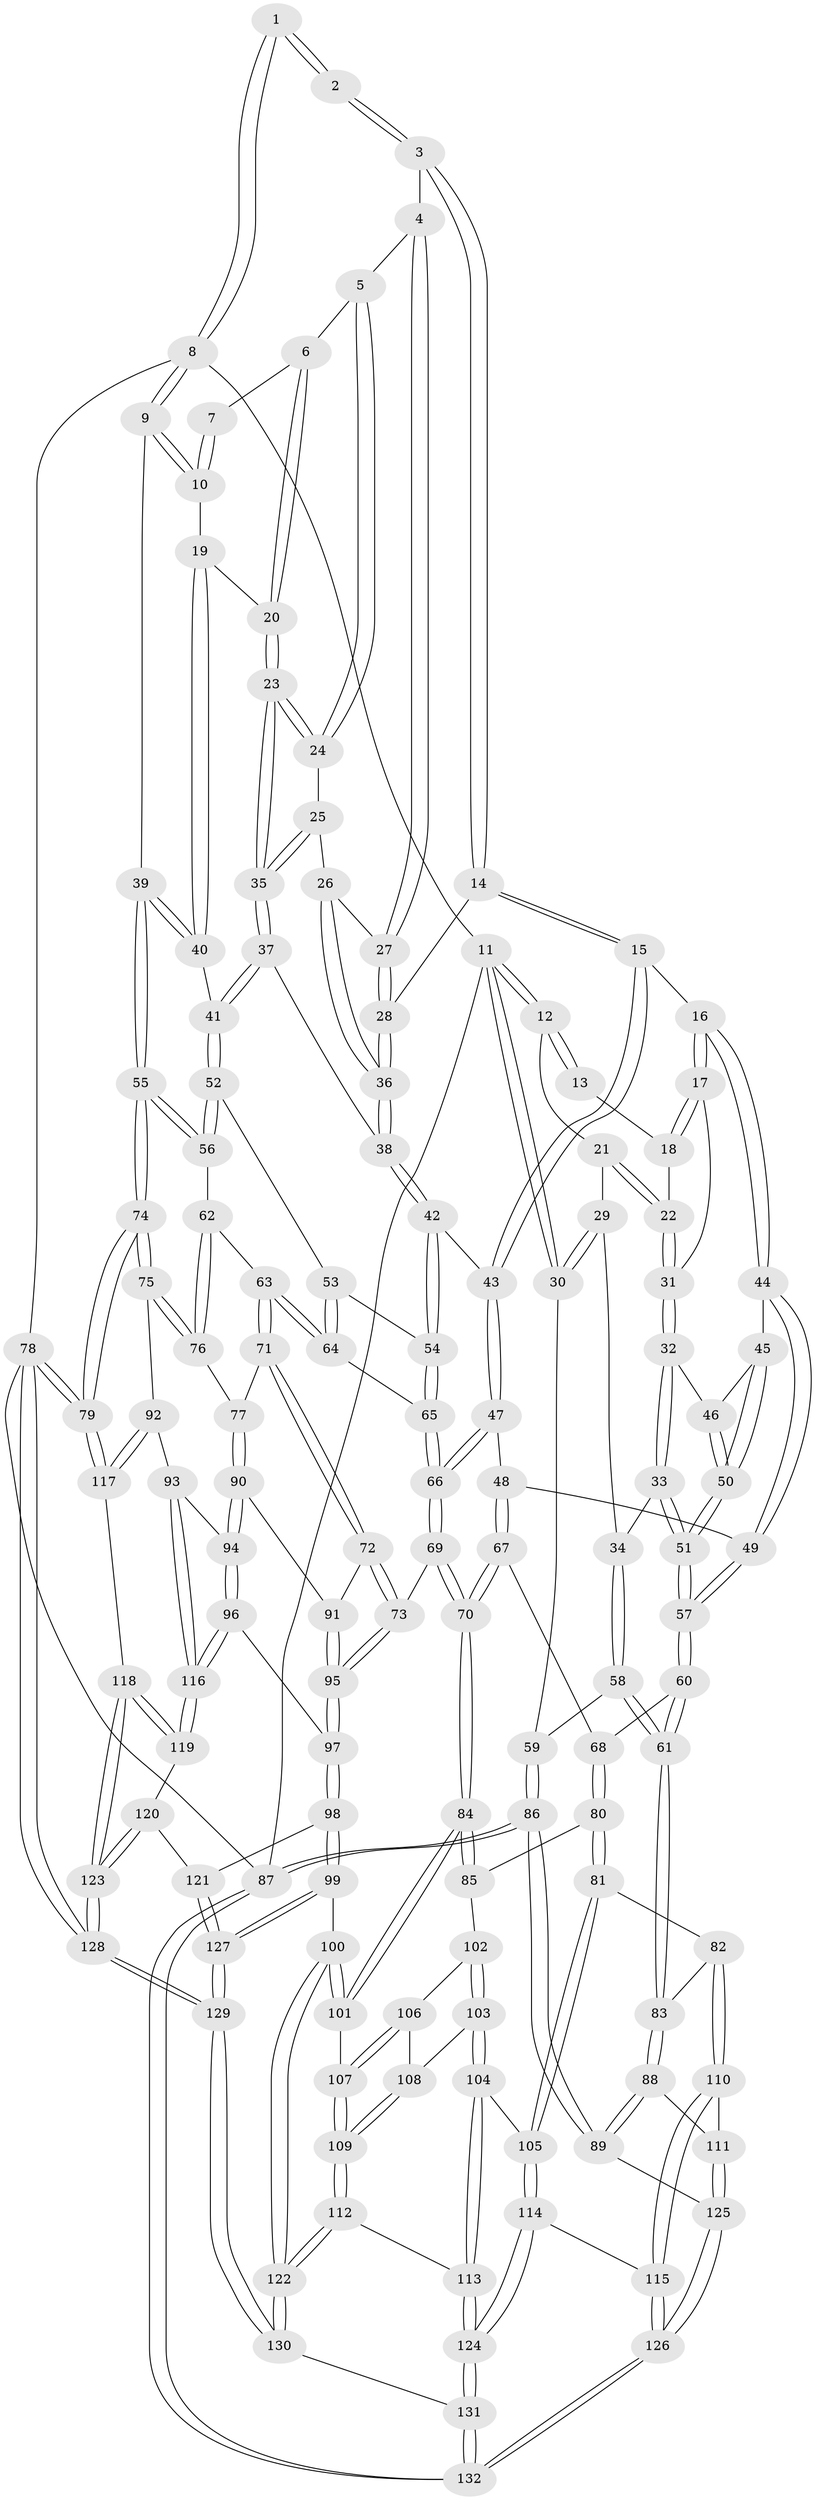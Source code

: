 // Generated by graph-tools (version 1.1) at 2025/11/02/27/25 16:11:56]
// undirected, 132 vertices, 327 edges
graph export_dot {
graph [start="1"]
  node [color=gray90,style=filled];
  1 [pos="+0.8979777528453199+0"];
  2 [pos="+0.5847010937216943+0"];
  3 [pos="+0.5975601534110027+0"];
  4 [pos="+0.6080263650052353+0"];
  5 [pos="+0.7590142038256457+0.0547530936804814"];
  6 [pos="+0.7822077271374928+0.05307464074475043"];
  7 [pos="+0.868973856883114+0"];
  8 [pos="+1+0"];
  9 [pos="+1+0.0879261679236462"];
  10 [pos="+0.8961151474963398+0.107881654104165"];
  11 [pos="+0+0"];
  12 [pos="+0+0"];
  13 [pos="+0.3788093764356939+0"];
  14 [pos="+0.516386209239011+0.18214368343990994"];
  15 [pos="+0.49176201655874674+0.20414442670162067"];
  16 [pos="+0.4785835329306853+0.2049097900930294"];
  17 [pos="+0.3949323877287071+0.12604955852407423"];
  18 [pos="+0.3693436836019509+0"];
  19 [pos="+0.8924120235740748+0.11167806029210707"];
  20 [pos="+0.8551604556437075+0.12645957496638344"];
  21 [pos="+0.15356377313337186+0.08214713887566275"];
  22 [pos="+0.20701161585092898+0.1104376867838695"];
  23 [pos="+0.836014799568121+0.14399783974246383"];
  24 [pos="+0.7449450867869728+0.09796098255968108"];
  25 [pos="+0.7110713542110071+0.12444147358577533"];
  26 [pos="+0.7086069912391096+0.12579080253498198"];
  27 [pos="+0.6613759735145435+0.08745603355860951"];
  28 [pos="+0.5970888928529874+0.17113173544363075"];
  29 [pos="+0.06551812578003276+0.11707523827072117"];
  30 [pos="+0+0"];
  31 [pos="+0.22854927571991954+0.18071426868327153"];
  32 [pos="+0.2186051685687412+0.21385137696940643"];
  33 [pos="+0.2072364843200647+0.22572281514760983"];
  34 [pos="+0.12216115788211772+0.2684920230409241"];
  35 [pos="+0.8277343538157458+0.15765685034658325"];
  36 [pos="+0.7077105348811744+0.2162625582192217"];
  37 [pos="+0.7878597792445496+0.24606205539365042"];
  38 [pos="+0.7306695746843866+0.2526827850800593"];
  39 [pos="+1+0.3385981205894552"];
  40 [pos="+0.9433824131618+0.27473331525791733"];
  41 [pos="+0.8551310410162896+0.29170119236250724"];
  42 [pos="+0.6538445965438114+0.35666504172465197"];
  43 [pos="+0.620607009062265+0.36027931361937504"];
  44 [pos="+0.40865162075982064+0.2884605552020762"];
  45 [pos="+0.4065534097778039+0.28855252926752867"];
  46 [pos="+0.29578380517776276+0.25258873557789513"];
  47 [pos="+0.5427188035468097+0.44337513164826686"];
  48 [pos="+0.5006593064404279+0.4495176627869562"];
  49 [pos="+0.4211560335215817+0.34636982791304266"];
  50 [pos="+0.3072422805993875+0.3583433192918892"];
  51 [pos="+0.2801107588398695+0.387564348392988"];
  52 [pos="+0.8422395054906442+0.40169627905887"];
  53 [pos="+0.8325926631394697+0.4075105076205708"];
  54 [pos="+0.6931973255685447+0.3948185055584278"];
  55 [pos="+1+0.37799837526251734"];
  56 [pos="+0.9416736822737876+0.4474268397978907"];
  57 [pos="+0.26394348921077654+0.49604665496069533"];
  58 [pos="+0+0.4236011759873051"];
  59 [pos="+0+0.42114479525173204"];
  60 [pos="+0.2589394006098282+0.5095585566929529"];
  61 [pos="+0.14516916631955265+0.5302689428829179"];
  62 [pos="+0.8893868486569171+0.5371286506010047"];
  63 [pos="+0.809341345002313+0.541463023623814"];
  64 [pos="+0.8021826446843004+0.519251717015552"];
  65 [pos="+0.709391153226425+0.46170820804978235"];
  66 [pos="+0.6423523626684137+0.613262563023895"];
  67 [pos="+0.4160256955811302+0.5274699640750863"];
  68 [pos="+0.3540275433860647+0.5529846632189529"];
  69 [pos="+0.6471182281544524+0.6397363807139432"];
  70 [pos="+0.6089817985847435+0.6659158089922054"];
  71 [pos="+0.7868647187000618+0.5809358367588681"];
  72 [pos="+0.7190599785714864+0.6218028170844906"];
  73 [pos="+0.648395103428147+0.6399887776192612"];
  74 [pos="+1+0.6910837187662283"];
  75 [pos="+1+0.6947716668825502"];
  76 [pos="+0.9631047674973945+0.6382401535261492"];
  77 [pos="+0.8737805534622347+0.6567423446516075"];
  78 [pos="+1+1"];
  79 [pos="+1+0.936472057492691"];
  80 [pos="+0.3844879153409882+0.6724468034441098"];
  81 [pos="+0.3034833094997202+0.7672183450866057"];
  82 [pos="+0.19201338801865228+0.7319365427116288"];
  83 [pos="+0.15114811552092808+0.6784628052018743"];
  84 [pos="+0.6027690360604641+0.6737001258703492"];
  85 [pos="+0.4491626747809086+0.7055710337023241"];
  86 [pos="+0+0.8667424540131571"];
  87 [pos="+0+1"];
  88 [pos="+0+0.8151723498443937"];
  89 [pos="+0+0.8606920168300393"];
  90 [pos="+0.836015575190559+0.7082506179437551"];
  91 [pos="+0.8312129262401269+0.7073054904064215"];
  92 [pos="+0.9305552460599683+0.7891420534706287"];
  93 [pos="+0.9246023388718176+0.79086764958195"];
  94 [pos="+0.8503188697515175+0.7490199424974262"];
  95 [pos="+0.7335657014075384+0.7481132462903869"];
  96 [pos="+0.7722988198618174+0.8118820000667574"];
  97 [pos="+0.7529578564297701+0.8124562274667421"];
  98 [pos="+0.7270125447253911+0.8458602393331061"];
  99 [pos="+0.6502455798844762+0.880305235718874"];
  100 [pos="+0.6146046810034411+0.8665246940182074"];
  101 [pos="+0.5911996669201792+0.8345876262961541"];
  102 [pos="+0.4504665547261209+0.720571205137706"];
  103 [pos="+0.4224695028542724+0.8145478838135065"];
  104 [pos="+0.39336529090832273+0.8672411036739536"];
  105 [pos="+0.3089565305120138+0.7866225426575874"];
  106 [pos="+0.49056603605164933+0.7922351182682438"];
  107 [pos="+0.5786872533064377+0.8349123021369116"];
  108 [pos="+0.48001698129985093+0.8028538761506343"];
  109 [pos="+0.4554013327061891+0.8784326230911415"];
  110 [pos="+0.1554208919635405+0.8729731436191075"];
  111 [pos="+0.14898800495660725+0.8735403811452414"];
  112 [pos="+0.4444891353559212+0.8845763344083418"];
  113 [pos="+0.40252654838563134+0.8905307142285859"];
  114 [pos="+0.22761533364903389+0.9142851628827982"];
  115 [pos="+0.2111745314456262+0.9172930929500559"];
  116 [pos="+0.8687948838766594+0.8650561334204765"];
  117 [pos="+0.9583602461943115+0.8979713389854042"];
  118 [pos="+0.9120314406905711+0.9167398577183875"];
  119 [pos="+0.8687989986936828+0.8654797280717395"];
  120 [pos="+0.8318415835497245+0.9063676557610361"];
  121 [pos="+0.7869082384180428+0.916989510078345"];
  122 [pos="+0.5447023336274516+0.9588150145354265"];
  123 [pos="+0.9277789900205791+1"];
  124 [pos="+0.3710906703618513+0.9721562641354531"];
  125 [pos="+0.09701662862826549+0.9392376757111018"];
  126 [pos="+0.09542145029880116+1"];
  127 [pos="+0.7278981264342923+1"];
  128 [pos="+0.9403286845205084+1"];
  129 [pos="+0.7470290544838756+1"];
  130 [pos="+0.48304888375320965+1"];
  131 [pos="+0.4305331775126233+1"];
  132 [pos="+0.0562561341923319+1"];
  1 -- 2;
  1 -- 2;
  1 -- 8;
  1 -- 8;
  2 -- 3;
  2 -- 3;
  3 -- 4;
  3 -- 14;
  3 -- 14;
  4 -- 5;
  4 -- 27;
  4 -- 27;
  5 -- 6;
  5 -- 24;
  5 -- 24;
  6 -- 7;
  6 -- 20;
  6 -- 20;
  7 -- 10;
  7 -- 10;
  8 -- 9;
  8 -- 9;
  8 -- 11;
  8 -- 78;
  9 -- 10;
  9 -- 10;
  9 -- 39;
  10 -- 19;
  11 -- 12;
  11 -- 12;
  11 -- 30;
  11 -- 30;
  11 -- 87;
  12 -- 13;
  12 -- 13;
  12 -- 21;
  13 -- 18;
  14 -- 15;
  14 -- 15;
  14 -- 28;
  15 -- 16;
  15 -- 43;
  15 -- 43;
  16 -- 17;
  16 -- 17;
  16 -- 44;
  16 -- 44;
  17 -- 18;
  17 -- 18;
  17 -- 31;
  18 -- 22;
  19 -- 20;
  19 -- 40;
  19 -- 40;
  20 -- 23;
  20 -- 23;
  21 -- 22;
  21 -- 22;
  21 -- 29;
  22 -- 31;
  22 -- 31;
  23 -- 24;
  23 -- 24;
  23 -- 35;
  23 -- 35;
  24 -- 25;
  25 -- 26;
  25 -- 35;
  25 -- 35;
  26 -- 27;
  26 -- 36;
  26 -- 36;
  27 -- 28;
  27 -- 28;
  28 -- 36;
  28 -- 36;
  29 -- 30;
  29 -- 30;
  29 -- 34;
  30 -- 59;
  31 -- 32;
  31 -- 32;
  32 -- 33;
  32 -- 33;
  32 -- 46;
  33 -- 34;
  33 -- 51;
  33 -- 51;
  34 -- 58;
  34 -- 58;
  35 -- 37;
  35 -- 37;
  36 -- 38;
  36 -- 38;
  37 -- 38;
  37 -- 41;
  37 -- 41;
  38 -- 42;
  38 -- 42;
  39 -- 40;
  39 -- 40;
  39 -- 55;
  39 -- 55;
  40 -- 41;
  41 -- 52;
  41 -- 52;
  42 -- 43;
  42 -- 54;
  42 -- 54;
  43 -- 47;
  43 -- 47;
  44 -- 45;
  44 -- 49;
  44 -- 49;
  45 -- 46;
  45 -- 50;
  45 -- 50;
  46 -- 50;
  46 -- 50;
  47 -- 48;
  47 -- 66;
  47 -- 66;
  48 -- 49;
  48 -- 67;
  48 -- 67;
  49 -- 57;
  49 -- 57;
  50 -- 51;
  50 -- 51;
  51 -- 57;
  51 -- 57;
  52 -- 53;
  52 -- 56;
  52 -- 56;
  53 -- 54;
  53 -- 64;
  53 -- 64;
  54 -- 65;
  54 -- 65;
  55 -- 56;
  55 -- 56;
  55 -- 74;
  55 -- 74;
  56 -- 62;
  57 -- 60;
  57 -- 60;
  58 -- 59;
  58 -- 61;
  58 -- 61;
  59 -- 86;
  59 -- 86;
  60 -- 61;
  60 -- 61;
  60 -- 68;
  61 -- 83;
  61 -- 83;
  62 -- 63;
  62 -- 76;
  62 -- 76;
  63 -- 64;
  63 -- 64;
  63 -- 71;
  63 -- 71;
  64 -- 65;
  65 -- 66;
  65 -- 66;
  66 -- 69;
  66 -- 69;
  67 -- 68;
  67 -- 70;
  67 -- 70;
  68 -- 80;
  68 -- 80;
  69 -- 70;
  69 -- 70;
  69 -- 73;
  70 -- 84;
  70 -- 84;
  71 -- 72;
  71 -- 72;
  71 -- 77;
  72 -- 73;
  72 -- 73;
  72 -- 91;
  73 -- 95;
  73 -- 95;
  74 -- 75;
  74 -- 75;
  74 -- 79;
  74 -- 79;
  75 -- 76;
  75 -- 76;
  75 -- 92;
  76 -- 77;
  77 -- 90;
  77 -- 90;
  78 -- 79;
  78 -- 79;
  78 -- 128;
  78 -- 128;
  78 -- 87;
  79 -- 117;
  79 -- 117;
  80 -- 81;
  80 -- 81;
  80 -- 85;
  81 -- 82;
  81 -- 105;
  81 -- 105;
  82 -- 83;
  82 -- 110;
  82 -- 110;
  83 -- 88;
  83 -- 88;
  84 -- 85;
  84 -- 85;
  84 -- 101;
  84 -- 101;
  85 -- 102;
  86 -- 87;
  86 -- 87;
  86 -- 89;
  86 -- 89;
  87 -- 132;
  87 -- 132;
  88 -- 89;
  88 -- 89;
  88 -- 111;
  89 -- 125;
  90 -- 91;
  90 -- 94;
  90 -- 94;
  91 -- 95;
  91 -- 95;
  92 -- 93;
  92 -- 117;
  92 -- 117;
  93 -- 94;
  93 -- 116;
  93 -- 116;
  94 -- 96;
  94 -- 96;
  95 -- 97;
  95 -- 97;
  96 -- 97;
  96 -- 116;
  96 -- 116;
  97 -- 98;
  97 -- 98;
  98 -- 99;
  98 -- 99;
  98 -- 121;
  99 -- 100;
  99 -- 127;
  99 -- 127;
  100 -- 101;
  100 -- 101;
  100 -- 122;
  100 -- 122;
  101 -- 107;
  102 -- 103;
  102 -- 103;
  102 -- 106;
  103 -- 104;
  103 -- 104;
  103 -- 108;
  104 -- 105;
  104 -- 113;
  104 -- 113;
  105 -- 114;
  105 -- 114;
  106 -- 107;
  106 -- 107;
  106 -- 108;
  107 -- 109;
  107 -- 109;
  108 -- 109;
  108 -- 109;
  109 -- 112;
  109 -- 112;
  110 -- 111;
  110 -- 115;
  110 -- 115;
  111 -- 125;
  111 -- 125;
  112 -- 113;
  112 -- 122;
  112 -- 122;
  113 -- 124;
  113 -- 124;
  114 -- 115;
  114 -- 124;
  114 -- 124;
  115 -- 126;
  115 -- 126;
  116 -- 119;
  116 -- 119;
  117 -- 118;
  118 -- 119;
  118 -- 119;
  118 -- 123;
  118 -- 123;
  119 -- 120;
  120 -- 121;
  120 -- 123;
  120 -- 123;
  121 -- 127;
  121 -- 127;
  122 -- 130;
  122 -- 130;
  123 -- 128;
  123 -- 128;
  124 -- 131;
  124 -- 131;
  125 -- 126;
  125 -- 126;
  126 -- 132;
  126 -- 132;
  127 -- 129;
  127 -- 129;
  128 -- 129;
  128 -- 129;
  129 -- 130;
  129 -- 130;
  130 -- 131;
  131 -- 132;
  131 -- 132;
}
